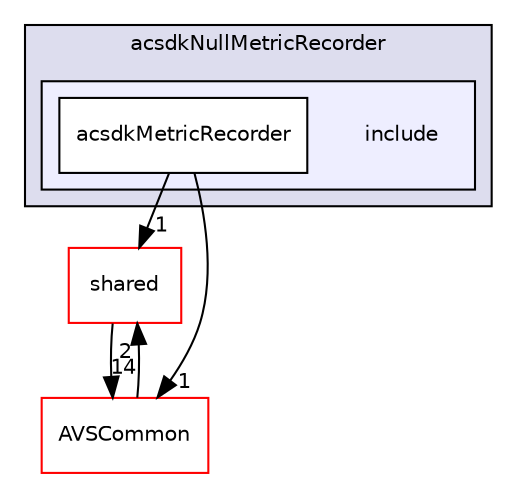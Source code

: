 digraph "/workplace/avs-device-sdk/applications/acsdkNullMetricRecorder/include" {
  compound=true
  node [ fontsize="10", fontname="Helvetica"];
  edge [ labelfontsize="10", labelfontname="Helvetica"];
  subgraph clusterdir_3173ae89296cd01bbdb6a501d675bdf6 {
    graph [ bgcolor="#ddddee", pencolor="black", label="acsdkNullMetricRecorder" fontname="Helvetica", fontsize="10", URL="dir_3173ae89296cd01bbdb6a501d675bdf6.html"]
  subgraph clusterdir_18cde3defc913b08e80070a4832b1fd7 {
    graph [ bgcolor="#eeeeff", pencolor="black", label="" URL="dir_18cde3defc913b08e80070a4832b1fd7.html"];
    dir_18cde3defc913b08e80070a4832b1fd7 [shape=plaintext label="include"];
    dir_71066fa64cb9b130e32d10495d3841f4 [shape=box label="acsdkMetricRecorder" color="black" fillcolor="white" style="filled" URL="dir_71066fa64cb9b130e32d10495d3841f4.html"];
  }
  }
  dir_9982052f7ce695d12571567315b2fafa [shape=box label="shared" fillcolor="white" style="filled" color="red" URL="dir_9982052f7ce695d12571567315b2fafa.html"];
  dir_13e65effb2bde530b17b3d5eefcd0266 [shape=box label="AVSCommon" fillcolor="white" style="filled" color="red" URL="dir_13e65effb2bde530b17b3d5eefcd0266.html"];
  dir_9982052f7ce695d12571567315b2fafa->dir_13e65effb2bde530b17b3d5eefcd0266 [headlabel="14", labeldistance=1.5 headhref="dir_000598_000017.html"];
  dir_13e65effb2bde530b17b3d5eefcd0266->dir_9982052f7ce695d12571567315b2fafa [headlabel="2", labeldistance=1.5 headhref="dir_000017_000598.html"];
  dir_71066fa64cb9b130e32d10495d3841f4->dir_9982052f7ce695d12571567315b2fafa [headlabel="1", labeldistance=1.5 headhref="dir_000084_000598.html"];
  dir_71066fa64cb9b130e32d10495d3841f4->dir_13e65effb2bde530b17b3d5eefcd0266 [headlabel="1", labeldistance=1.5 headhref="dir_000084_000017.html"];
}

